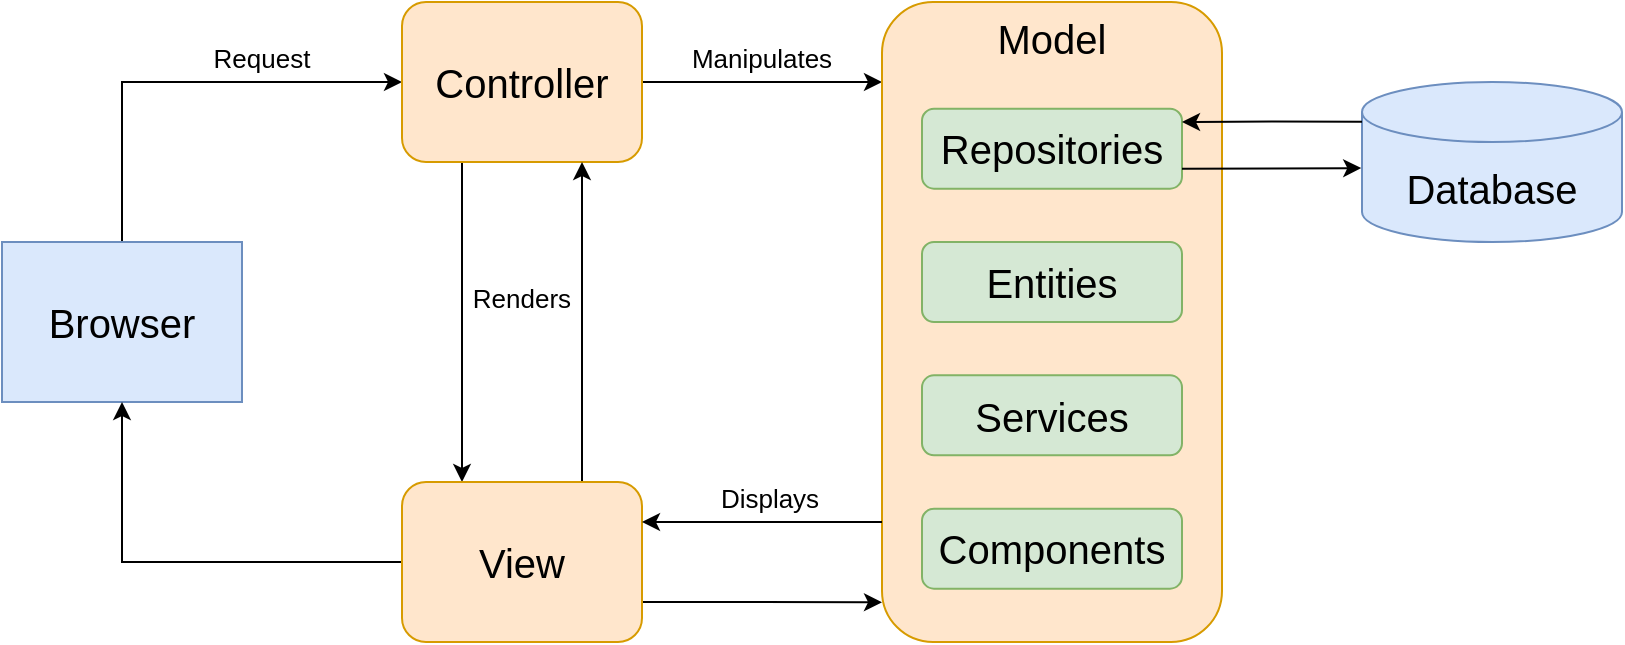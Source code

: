 <mxfile version="20.0.2" type="github">
  <diagram id="SoKqVlxx9Xa3OZBeONex" name="Page-1">
    <mxGraphModel dx="946" dy="645" grid="1" gridSize="10" guides="1" tooltips="1" connect="1" arrows="1" fold="1" page="1" pageScale="1" pageWidth="827" pageHeight="1169" math="0" shadow="0">
      <root>
        <mxCell id="0" />
        <mxCell id="1" parent="0" />
        <mxCell id="0VXqqMOcEJrX9_ZsCDA_-11" style="edgeStyle=orthogonalEdgeStyle;rounded=0;orthogonalLoop=1;jettySize=auto;html=1;exitX=0.5;exitY=0;exitDx=0;exitDy=0;entryX=0;entryY=0.5;entryDx=0;entryDy=0;fontSize=20;" edge="1" parent="1" source="0VXqqMOcEJrX9_ZsCDA_-1" target="0VXqqMOcEJrX9_ZsCDA_-2">
          <mxGeometry relative="1" as="geometry" />
        </mxCell>
        <mxCell id="0VXqqMOcEJrX9_ZsCDA_-1" value="&lt;font style=&quot;font-size: 20px;&quot;&gt;Browser&lt;/font&gt;" style="rounded=0;whiteSpace=wrap;html=1;fillColor=#dae8fc;strokeColor=#6c8ebf;" vertex="1" parent="1">
          <mxGeometry y="120" width="120" height="80" as="geometry" />
        </mxCell>
        <mxCell id="0VXqqMOcEJrX9_ZsCDA_-14" style="edgeStyle=orthogonalEdgeStyle;rounded=0;orthogonalLoop=1;jettySize=auto;html=1;exitX=0.25;exitY=1;exitDx=0;exitDy=0;entryX=0.25;entryY=0;entryDx=0;entryDy=0;fontSize=20;" edge="1" parent="1" source="0VXqqMOcEJrX9_ZsCDA_-2" target="0VXqqMOcEJrX9_ZsCDA_-3">
          <mxGeometry relative="1" as="geometry" />
        </mxCell>
        <mxCell id="0VXqqMOcEJrX9_ZsCDA_-18" style="edgeStyle=orthogonalEdgeStyle;rounded=0;orthogonalLoop=1;jettySize=auto;html=1;exitX=1;exitY=0.5;exitDx=0;exitDy=0;entryX=0;entryY=0.125;entryDx=0;entryDy=0;entryPerimeter=0;fontSize=20;" edge="1" parent="1" source="0VXqqMOcEJrX9_ZsCDA_-2" target="0VXqqMOcEJrX9_ZsCDA_-4">
          <mxGeometry relative="1" as="geometry" />
        </mxCell>
        <mxCell id="0VXqqMOcEJrX9_ZsCDA_-2" value="Controller" style="rounded=1;whiteSpace=wrap;html=1;fontSize=20;fillColor=#ffe6cc;strokeColor=#d79b00;" vertex="1" parent="1">
          <mxGeometry x="200" width="120" height="80" as="geometry" />
        </mxCell>
        <mxCell id="0VXqqMOcEJrX9_ZsCDA_-12" style="edgeStyle=orthogonalEdgeStyle;rounded=0;orthogonalLoop=1;jettySize=auto;html=1;exitX=0;exitY=0.5;exitDx=0;exitDy=0;entryX=0.5;entryY=1;entryDx=0;entryDy=0;fontSize=20;" edge="1" parent="1" source="0VXqqMOcEJrX9_ZsCDA_-3" target="0VXqqMOcEJrX9_ZsCDA_-1">
          <mxGeometry relative="1" as="geometry" />
        </mxCell>
        <mxCell id="0VXqqMOcEJrX9_ZsCDA_-15" style="edgeStyle=orthogonalEdgeStyle;rounded=0;orthogonalLoop=1;jettySize=auto;html=1;exitX=0.75;exitY=0;exitDx=0;exitDy=0;entryX=0.75;entryY=1;entryDx=0;entryDy=0;fontSize=20;" edge="1" parent="1" source="0VXqqMOcEJrX9_ZsCDA_-3" target="0VXqqMOcEJrX9_ZsCDA_-2">
          <mxGeometry relative="1" as="geometry" />
        </mxCell>
        <mxCell id="0VXqqMOcEJrX9_ZsCDA_-20" style="edgeStyle=orthogonalEdgeStyle;rounded=0;orthogonalLoop=1;jettySize=auto;html=1;exitX=1;exitY=0.75;exitDx=0;exitDy=0;entryX=0;entryY=0.938;entryDx=0;entryDy=0;entryPerimeter=0;fontSize=20;" edge="1" parent="1" source="0VXqqMOcEJrX9_ZsCDA_-3" target="0VXqqMOcEJrX9_ZsCDA_-4">
          <mxGeometry relative="1" as="geometry" />
        </mxCell>
        <mxCell id="0VXqqMOcEJrX9_ZsCDA_-3" value="View" style="rounded=1;whiteSpace=wrap;html=1;fontSize=20;fillColor=#ffe6cc;strokeColor=#d79b00;" vertex="1" parent="1">
          <mxGeometry x="200" y="240" width="120" height="80" as="geometry" />
        </mxCell>
        <mxCell id="0VXqqMOcEJrX9_ZsCDA_-9" value="Database" style="shape=cylinder3;whiteSpace=wrap;html=1;boundedLbl=1;backgroundOutline=1;size=15;fontSize=20;fillColor=#dae8fc;strokeColor=#6c8ebf;" vertex="1" parent="1">
          <mxGeometry x="680" y="40" width="130" height="80" as="geometry" />
        </mxCell>
        <mxCell id="0VXqqMOcEJrX9_ZsCDA_-10" value="" style="group" vertex="1" connectable="0" parent="1">
          <mxGeometry x="440" width="170" height="320" as="geometry" />
        </mxCell>
        <mxCell id="0VXqqMOcEJrX9_ZsCDA_-4" value="Model" style="rounded=1;whiteSpace=wrap;html=1;fontSize=20;fillColor=#ffe6cc;strokeColor=#d79b00;verticalAlign=top;" vertex="1" parent="0VXqqMOcEJrX9_ZsCDA_-10">
          <mxGeometry width="170" height="320" as="geometry" />
        </mxCell>
        <mxCell id="0VXqqMOcEJrX9_ZsCDA_-5" value="Repositories" style="rounded=1;whiteSpace=wrap;html=1;fontSize=20;fillColor=#d5e8d4;strokeColor=#82b366;" vertex="1" parent="0VXqqMOcEJrX9_ZsCDA_-10">
          <mxGeometry x="20" y="53.333" width="130" height="40" as="geometry" />
        </mxCell>
        <mxCell id="0VXqqMOcEJrX9_ZsCDA_-6" value="Entities" style="rounded=1;whiteSpace=wrap;html=1;fontSize=20;fillColor=#d5e8d4;strokeColor=#82b366;" vertex="1" parent="0VXqqMOcEJrX9_ZsCDA_-10">
          <mxGeometry x="20" y="120" width="130" height="40" as="geometry" />
        </mxCell>
        <mxCell id="0VXqqMOcEJrX9_ZsCDA_-7" value="Services" style="rounded=1;whiteSpace=wrap;html=1;fontSize=20;fillColor=#d5e8d4;strokeColor=#82b366;" vertex="1" parent="0VXqqMOcEJrX9_ZsCDA_-10">
          <mxGeometry x="20" y="186.667" width="130" height="40" as="geometry" />
        </mxCell>
        <mxCell id="0VXqqMOcEJrX9_ZsCDA_-8" value="Components" style="rounded=1;whiteSpace=wrap;html=1;fontSize=20;fillColor=#d5e8d4;strokeColor=#82b366;" vertex="1" parent="0VXqqMOcEJrX9_ZsCDA_-10">
          <mxGeometry x="20" y="253.333" width="130" height="40" as="geometry" />
        </mxCell>
        <mxCell id="0VXqqMOcEJrX9_ZsCDA_-19" style="edgeStyle=orthogonalEdgeStyle;rounded=0;orthogonalLoop=1;jettySize=auto;html=1;entryX=1;entryY=0.25;entryDx=0;entryDy=0;fontSize=20;" edge="1" parent="1" target="0VXqqMOcEJrX9_ZsCDA_-3">
          <mxGeometry relative="1" as="geometry">
            <mxPoint x="440" y="260" as="sourcePoint" />
            <Array as="points">
              <mxPoint x="440" y="260" />
            </Array>
          </mxGeometry>
        </mxCell>
        <mxCell id="0VXqqMOcEJrX9_ZsCDA_-21" style="edgeStyle=orthogonalEdgeStyle;rounded=0;orthogonalLoop=1;jettySize=auto;html=1;exitX=0;exitY=0.248;exitDx=0;exitDy=0;exitPerimeter=0;fontSize=20;" edge="1" parent="1" source="0VXqqMOcEJrX9_ZsCDA_-9">
          <mxGeometry relative="1" as="geometry">
            <mxPoint x="590" y="60" as="targetPoint" />
            <Array as="points" />
          </mxGeometry>
        </mxCell>
        <mxCell id="0VXqqMOcEJrX9_ZsCDA_-22" style="edgeStyle=orthogonalEdgeStyle;rounded=0;orthogonalLoop=1;jettySize=auto;html=1;exitX=1;exitY=0.75;exitDx=0;exitDy=0;entryX=-0.003;entryY=0.538;entryDx=0;entryDy=0;entryPerimeter=0;fontSize=20;" edge="1" parent="1" source="0VXqqMOcEJrX9_ZsCDA_-5" target="0VXqqMOcEJrX9_ZsCDA_-9">
          <mxGeometry relative="1" as="geometry" />
        </mxCell>
        <mxCell id="0VXqqMOcEJrX9_ZsCDA_-23" value="&lt;font style=&quot;font-size: 13px;&quot;&gt;Request&lt;/font&gt;" style="text;html=1;strokeColor=none;fillColor=none;align=center;verticalAlign=middle;whiteSpace=wrap;rounded=0;fontSize=20;" vertex="1" parent="1">
          <mxGeometry x="100" y="10" width="60" height="30" as="geometry" />
        </mxCell>
        <mxCell id="0VXqqMOcEJrX9_ZsCDA_-24" value="&lt;font style=&quot;font-size: 13px;&quot;&gt;Renders&lt;/font&gt;" style="text;html=1;strokeColor=none;fillColor=none;align=center;verticalAlign=middle;whiteSpace=wrap;rounded=0;fontSize=20;" vertex="1" parent="1">
          <mxGeometry x="230" y="130" width="60" height="30" as="geometry" />
        </mxCell>
        <mxCell id="0VXqqMOcEJrX9_ZsCDA_-25" value="&lt;font style=&quot;font-size: 13px;&quot;&gt;Manipulates&lt;/font&gt;" style="text;html=1;strokeColor=none;fillColor=none;align=center;verticalAlign=middle;whiteSpace=wrap;rounded=0;fontSize=20;" vertex="1" parent="1">
          <mxGeometry x="350" y="10" width="60" height="30" as="geometry" />
        </mxCell>
        <mxCell id="0VXqqMOcEJrX9_ZsCDA_-26" value="&lt;font style=&quot;font-size: 13px;&quot;&gt;Displays&lt;/font&gt;" style="text;html=1;strokeColor=none;fillColor=none;align=center;verticalAlign=middle;whiteSpace=wrap;rounded=0;fontSize=20;" vertex="1" parent="1">
          <mxGeometry x="354" y="230" width="60" height="30" as="geometry" />
        </mxCell>
      </root>
    </mxGraphModel>
  </diagram>
</mxfile>
